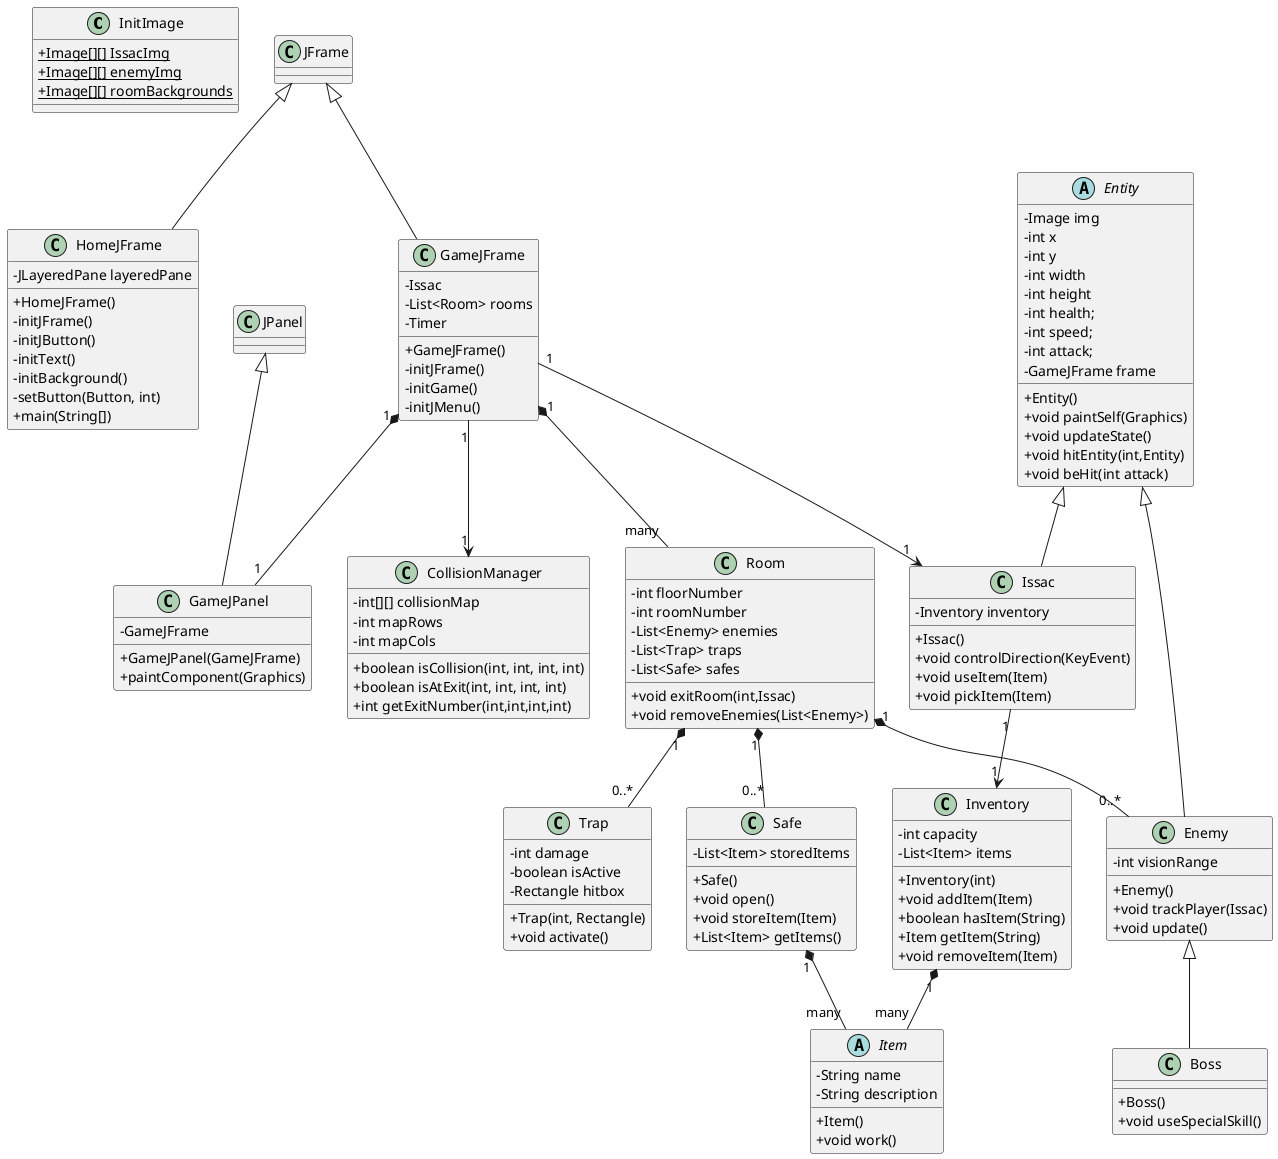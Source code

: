 @startuml
skinparam classAttributeIconSize 0

'=================== 工具与管理 ===================
class InitImage {
    {static} + Image[][] IssacImg
    {static} + Image[][] enemyImg
    {static} + Image[][] roomBackgrounds
}

'=================== 窗口 ===================
class HomeJFrame extends JFrame {
    - JLayeredPane layeredPane
    + HomeJFrame()
    - initJFrame()
    - initJButton()
    - initText()
    - initBackground()
    - setButton(Button, int)
    + main(String[])
}

class GameJFrame extends JFrame {
    - Issac
    - List<Room> rooms
    - Timer
    + GameJFrame()
    - initJFrame()
    - initGame()
    - initJMenu()
}

class GameJPanel extends JPanel {
    - GameJFrame
    + GameJPanel(GameJFrame)
    + paintComponent(Graphics)
}
'=================== 地图与房间 ===================
class Room {
    - int floorNumber
    - int roomNumber
    - List<Enemy> enemies
    - List<Trap> traps
    - List<Safe> safes
    + void exitRoom(int,Issac)
    + void removeEnemies(List<Enemy>)
}

class Trap {
    - int damage
    - boolean isActive
    - Rectangle hitbox
    + Trap(int, Rectangle)
    + void activate()
}

class Safe {
    - List<Item> storedItems
    + Safe()
    + void open()
    + void storeItem(Item)
    + List<Item> getItems()
}

'=================== 角色与敌人 ===================
abstract class Entity {
    - Image img
    - int x
    - int y
    - int width
    - int height
    - int health;
    - int speed;
    - int attack;
    - GameJFrame frame
    + Entity()
    + void paintSelf(Graphics)
    + void updateState()
    + void hitEntity(int,Entity)
    + void beHit(int attack)
}

class Issac extends Entity {
    - Inventory inventory
    + Issac()
    + void controlDirection(KeyEvent)
    + void useItem(Item)
    + void pickItem(Item)
}

class Enemy extends Entity {
    - int visionRange
    + Enemy()
    + void trackPlayer(Issac)
    + void update()
}

class Boss extends Enemy {
    + Boss()
    + void useSpecialSkill()
}

'=================== 道具与背包 ===================
class Inventory {
    - int capacity
    - List<Item> items
    + Inventory(int)
    + void addItem(Item)
    + boolean hasItem(String)
    + Item getItem(String)
    + void removeItem(Item)
}

abstract class Item {
    - String name
    - String description
    + Item()
    + void work()
}

class CollisionManager{
    -int[][] collisionMap
    -int mapRows
    -int mapCols
    +boolean isCollision(int, int, int, int)
    +boolean isAtExit(int, int, int, int)
    +int getExitNumber(int,int,int,int)
}

'=================== 关联关系 ===================
GameJFrame "1"-->"1" Issac
GameJFrame "1"*--"1" GameJPanel
GameJFrame "1"-->"1" CollisionManager
Issac "1"-->"1" Inventory
Inventory "1"*--"many" Item

GameJFrame "1"*--"many" Room
Room "1"*--"0..*" Enemy
Room "1"*--"0..*" Trap
Room "1"*--"0..*" Safe
Safe "1"*--"many" Item


@enduml

